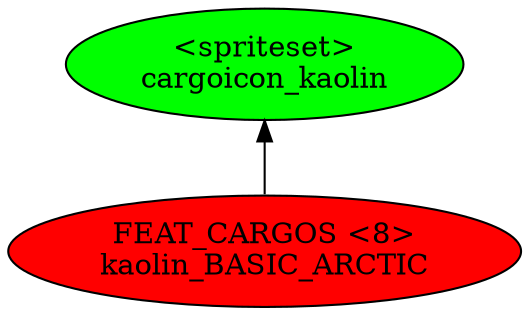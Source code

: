 digraph {
rankdir="BT"
cargoicon_kaolin [fillcolor=green style="filled" label="<spriteset>\ncargoicon_kaolin"]
kaolin_BASIC_ARCTIC [fillcolor=red style="filled" label="FEAT_CARGOS <8>\nkaolin_BASIC_ARCTIC"]
kaolin_BASIC_ARCTIC->cargoicon_kaolin
}
